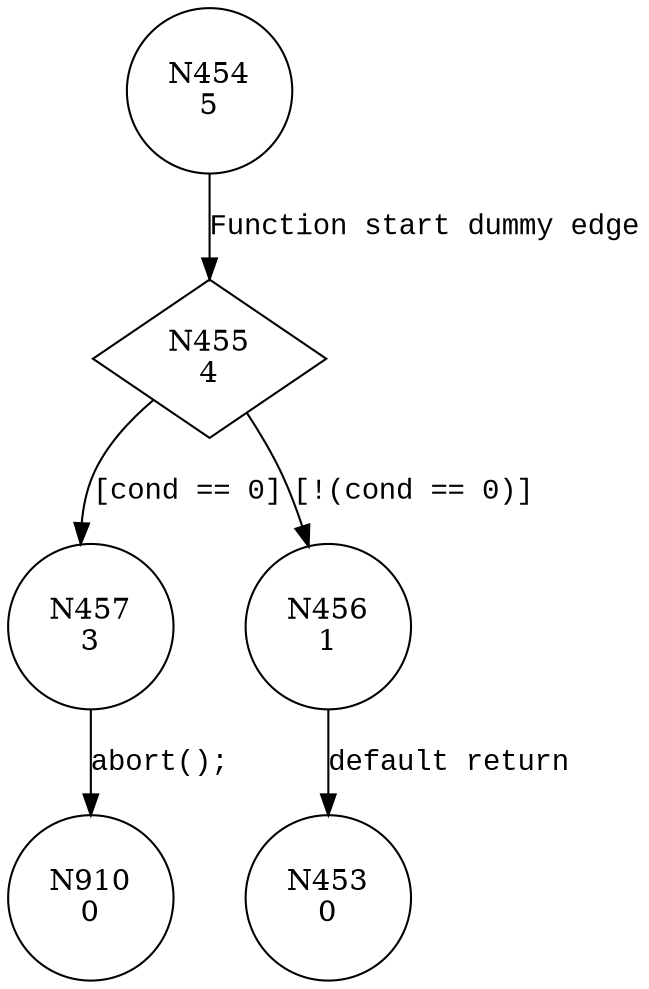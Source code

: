 digraph assume_abort_if_not {
454 [shape="circle" label="N454\n5"]
455 [shape="diamond" label="N455\n4"]
457 [shape="circle" label="N457\n3"]
456 [shape="circle" label="N456\n1"]
910 [shape="circle" label="N910\n0"]
453 [shape="circle" label="N453\n0"]
454 -> 455 [label="Function start dummy edge" fontname="Courier New"]
455 -> 457 [label="[cond == 0]" fontname="Courier New"]
455 -> 456 [label="[!(cond == 0)]" fontname="Courier New"]
457 -> 910 [label="abort();" fontname="Courier New"]
456 -> 453 [label="default return" fontname="Courier New"]
}